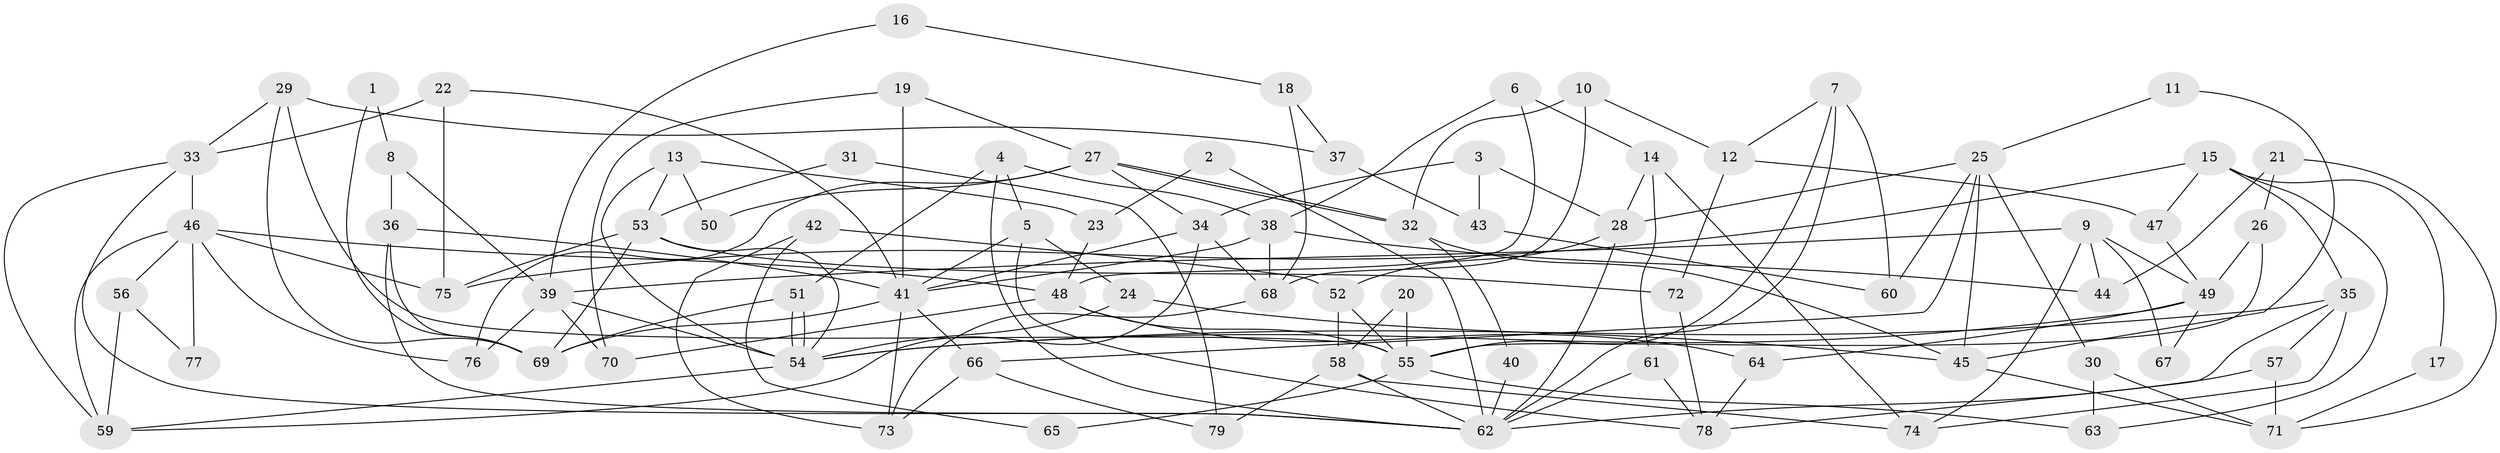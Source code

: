 // Generated by graph-tools (version 1.1) at 2025/35/03/09/25 02:35:57]
// undirected, 79 vertices, 158 edges
graph export_dot {
graph [start="1"]
  node [color=gray90,style=filled];
  1;
  2;
  3;
  4;
  5;
  6;
  7;
  8;
  9;
  10;
  11;
  12;
  13;
  14;
  15;
  16;
  17;
  18;
  19;
  20;
  21;
  22;
  23;
  24;
  25;
  26;
  27;
  28;
  29;
  30;
  31;
  32;
  33;
  34;
  35;
  36;
  37;
  38;
  39;
  40;
  41;
  42;
  43;
  44;
  45;
  46;
  47;
  48;
  49;
  50;
  51;
  52;
  53;
  54;
  55;
  56;
  57;
  58;
  59;
  60;
  61;
  62;
  63;
  64;
  65;
  66;
  67;
  68;
  69;
  70;
  71;
  72;
  73;
  74;
  75;
  76;
  77;
  78;
  79;
  1 -- 8;
  1 -- 69;
  2 -- 23;
  2 -- 62;
  3 -- 34;
  3 -- 28;
  3 -- 43;
  4 -- 51;
  4 -- 5;
  4 -- 38;
  4 -- 62;
  5 -- 41;
  5 -- 78;
  5 -- 24;
  6 -- 14;
  6 -- 38;
  6 -- 48;
  7 -- 55;
  7 -- 62;
  7 -- 12;
  7 -- 60;
  8 -- 36;
  8 -- 39;
  9 -- 74;
  9 -- 39;
  9 -- 44;
  9 -- 49;
  9 -- 67;
  10 -- 12;
  10 -- 32;
  10 -- 68;
  11 -- 45;
  11 -- 25;
  12 -- 47;
  12 -- 72;
  13 -- 53;
  13 -- 54;
  13 -- 23;
  13 -- 50;
  14 -- 28;
  14 -- 61;
  14 -- 74;
  15 -- 75;
  15 -- 35;
  15 -- 17;
  15 -- 47;
  15 -- 63;
  16 -- 39;
  16 -- 18;
  17 -- 71;
  18 -- 37;
  18 -- 68;
  19 -- 41;
  19 -- 70;
  19 -- 27;
  20 -- 58;
  20 -- 55;
  21 -- 71;
  21 -- 44;
  21 -- 26;
  22 -- 33;
  22 -- 41;
  22 -- 75;
  23 -- 48;
  24 -- 54;
  24 -- 45;
  25 -- 66;
  25 -- 28;
  25 -- 30;
  25 -- 45;
  25 -- 60;
  26 -- 49;
  26 -- 55;
  27 -- 32;
  27 -- 32;
  27 -- 34;
  27 -- 50;
  27 -- 76;
  28 -- 52;
  28 -- 62;
  29 -- 33;
  29 -- 69;
  29 -- 37;
  29 -- 55;
  30 -- 63;
  30 -- 71;
  31 -- 53;
  31 -- 79;
  32 -- 45;
  32 -- 40;
  33 -- 46;
  33 -- 62;
  33 -- 59;
  34 -- 59;
  34 -- 41;
  34 -- 68;
  35 -- 78;
  35 -- 54;
  35 -- 57;
  35 -- 74;
  36 -- 62;
  36 -- 41;
  36 -- 69;
  37 -- 43;
  38 -- 68;
  38 -- 41;
  38 -- 44;
  39 -- 54;
  39 -- 76;
  39 -- 70;
  40 -- 62;
  41 -- 66;
  41 -- 69;
  41 -- 73;
  42 -- 52;
  42 -- 73;
  42 -- 65;
  43 -- 60;
  45 -- 71;
  46 -- 59;
  46 -- 48;
  46 -- 56;
  46 -- 75;
  46 -- 76;
  46 -- 77;
  47 -- 49;
  48 -- 55;
  48 -- 64;
  48 -- 70;
  49 -- 54;
  49 -- 64;
  49 -- 67;
  51 -- 54;
  51 -- 54;
  51 -- 69;
  52 -- 55;
  52 -- 58;
  53 -- 75;
  53 -- 69;
  53 -- 54;
  53 -- 72;
  54 -- 59;
  55 -- 63;
  55 -- 65;
  56 -- 59;
  56 -- 77;
  57 -- 71;
  57 -- 62;
  58 -- 74;
  58 -- 62;
  58 -- 79;
  61 -- 78;
  61 -- 62;
  64 -- 78;
  66 -- 73;
  66 -- 79;
  68 -- 73;
  72 -- 78;
}
